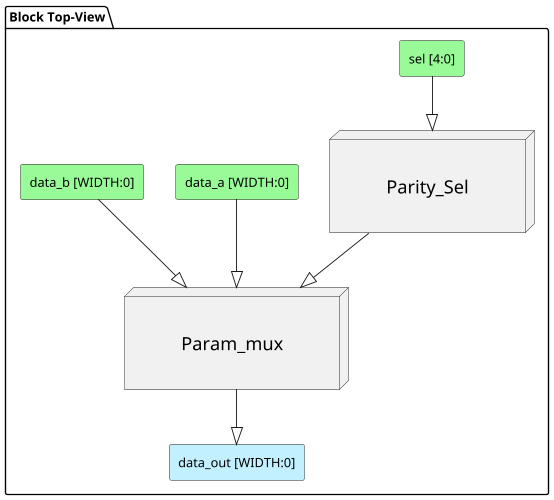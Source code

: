 @startuml
 
scale 500 width
scale 500 height
 
package "Block Top-View"{
Node RTL_1 [<size:20>                            </size>
<size:20>         Parity_Sel         </size>
<size:20>                            </size>
]

Node RTL_2 [
     <size:20>                           </size>
     <size:20>         Param_mux         </size>
     <size:20>                           </size>
]

 
'--------------------------------------------------
'Lista de entradas:
archimate #PaleGreen "sel [4:0]" as input_1
archimate #PaleGreen "data_a [WIDTH:0]" as input_2
archimate #PaleGreen "data_b [WIDTH:0]" as input_3
'--------------------------------------------------
'Lista de saídas:
archimate #Application "data_out [WIDTH:0]" as output_1
'--------------------------------------------------
'Conexões entradas:
input_1 --|> RTL_1
input_2 --|> RTL_2
input_3 --|> RTL_2
'--------------------------------------------------
'Conexão intermediária:
RTL_1 --|> RTL_2
'Conexões saídas:
RTL_2 --|> output_1
'--------------------------------------------------
}
@enduml
